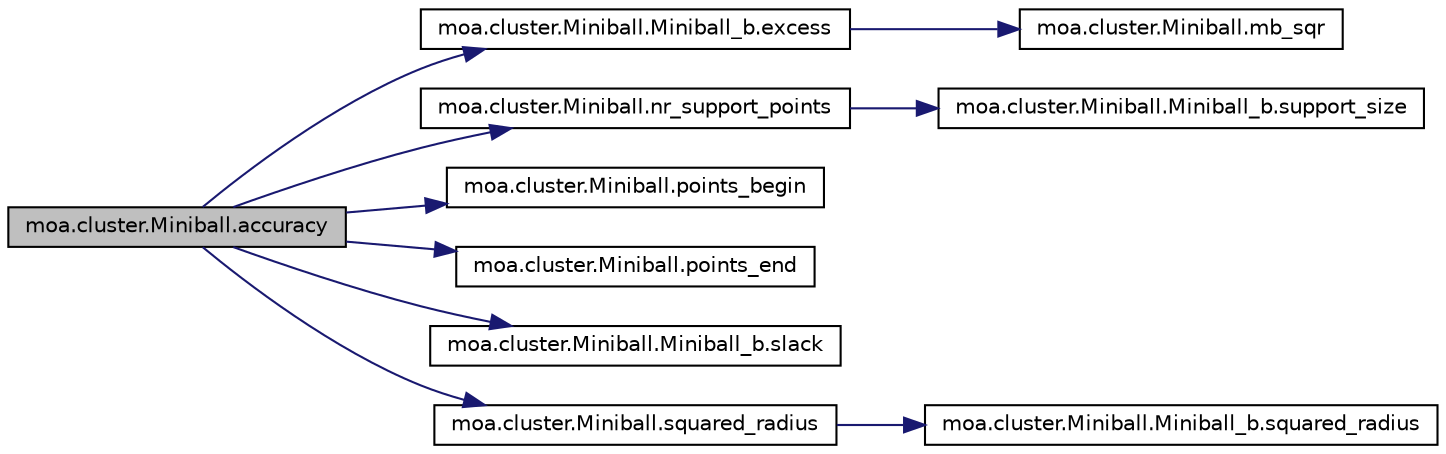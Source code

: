 digraph G
{
  edge [fontname="Helvetica",fontsize="10",labelfontname="Helvetica",labelfontsize="10"];
  node [fontname="Helvetica",fontsize="10",shape=record];
  rankdir=LR;
  Node1 [label="moa.cluster.Miniball.accuracy",height=0.2,width=0.4,color="black", fillcolor="grey75", style="filled" fontcolor="black"];
  Node1 -> Node2 [color="midnightblue",fontsize="10",style="solid",fontname="Helvetica"];
  Node2 [label="moa.cluster.Miniball.Miniball_b.excess",height=0.2,width=0.4,color="black", fillcolor="white", style="filled",URL="$classmoa_1_1cluster_1_1Miniball_1_1Miniball__b.html#a8b2d607ebbd7a6a19da5fb444a0a9b78"];
  Node2 -> Node3 [color="midnightblue",fontsize="10",style="solid",fontname="Helvetica"];
  Node3 [label="moa.cluster.Miniball.mb_sqr",height=0.2,width=0.4,color="black", fillcolor="white", style="filled",URL="$classmoa_1_1cluster_1_1Miniball.html#a39fd7af396a89a96fef2190d7064b8fc"];
  Node1 -> Node4 [color="midnightblue",fontsize="10",style="solid",fontname="Helvetica"];
  Node4 [label="moa.cluster.Miniball.nr_support_points",height=0.2,width=0.4,color="black", fillcolor="white", style="filled",URL="$classmoa_1_1cluster_1_1Miniball.html#acd56f3e06adc7dd8db3901032f02f0f6",tooltip="Return the number of support points (used to calculate the miniball)."];
  Node4 -> Node5 [color="midnightblue",fontsize="10",style="solid",fontname="Helvetica"];
  Node5 [label="moa.cluster.Miniball.Miniball_b.support_size",height=0.2,width=0.4,color="black", fillcolor="white", style="filled",URL="$classmoa_1_1cluster_1_1Miniball_1_1Miniball__b.html#a13e2bddbbddc80b5a1774c81f4d55c63"];
  Node1 -> Node6 [color="midnightblue",fontsize="10",style="solid",fontname="Helvetica"];
  Node6 [label="moa.cluster.Miniball.points_begin",height=0.2,width=0.4,color="black", fillcolor="white", style="filled",URL="$classmoa_1_1cluster_1_1Miniball.html#ad564ebec0508715b6d48b33b96bc53c7"];
  Node1 -> Node7 [color="midnightblue",fontsize="10",style="solid",fontname="Helvetica"];
  Node7 [label="moa.cluster.Miniball.points_end",height=0.2,width=0.4,color="black", fillcolor="white", style="filled",URL="$classmoa_1_1cluster_1_1Miniball.html#a51f5f4d3a3d215e948b72deb96653805"];
  Node1 -> Node8 [color="midnightblue",fontsize="10",style="solid",fontname="Helvetica"];
  Node8 [label="moa.cluster.Miniball.Miniball_b.slack",height=0.2,width=0.4,color="black", fillcolor="white", style="filled",URL="$classmoa_1_1cluster_1_1Miniball_1_1Miniball__b.html#a1a61d08e44645789095ab668225d0a95"];
  Node1 -> Node9 [color="midnightblue",fontsize="10",style="solid",fontname="Helvetica"];
  Node9 [label="moa.cluster.Miniball.squared_radius",height=0.2,width=0.4,color="black", fillcolor="white", style="filled",URL="$classmoa_1_1cluster_1_1Miniball.html#ab94eac4e1b12d589756c2f267e3b0e69",tooltip="Return the sqaured Radius of the miniball."];
  Node9 -> Node10 [color="midnightblue",fontsize="10",style="solid",fontname="Helvetica"];
  Node10 [label="moa.cluster.Miniball.Miniball_b.squared_radius",height=0.2,width=0.4,color="black", fillcolor="white", style="filled",URL="$classmoa_1_1cluster_1_1Miniball_1_1Miniball__b.html#a2d1a374b3d776dadd8f1376875b4c247"];
}
